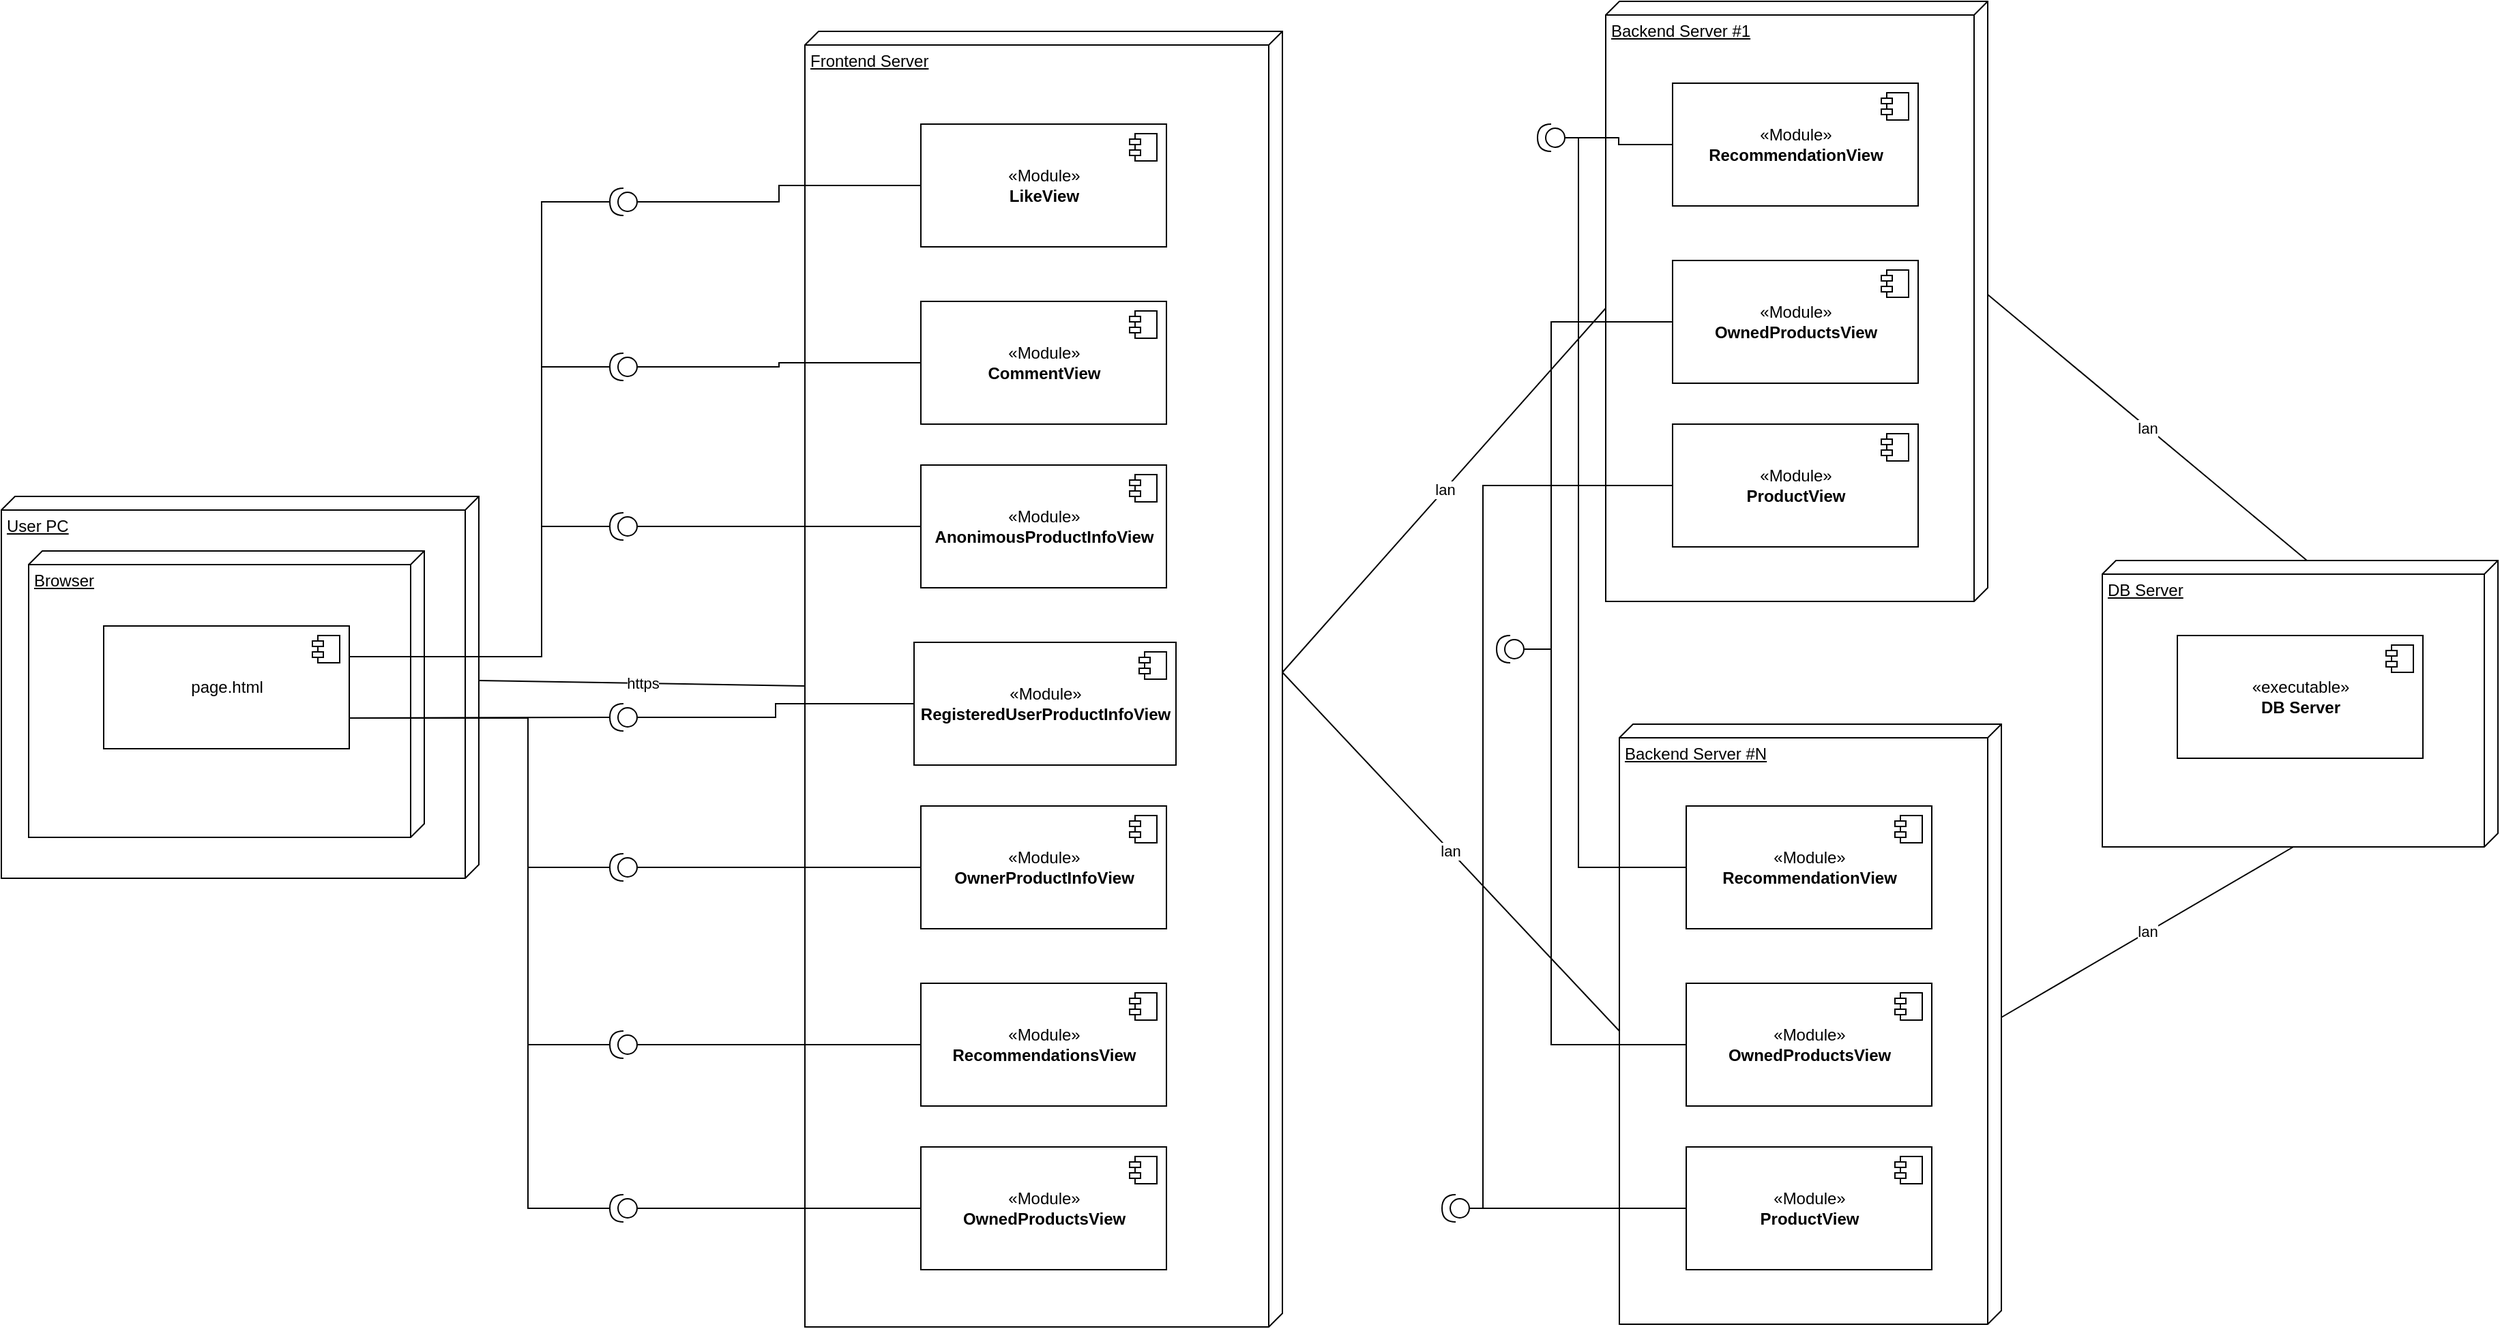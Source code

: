<mxfile version="12.2.0" type="github" pages="1">
  <diagram name="Page-1" id="b5b7bab2-c9e2-2cf4-8b2a-24fd1a2a6d21">
    <mxGraphModel dx="2235" dy="788" grid="1" gridSize="10" guides="1" tooltips="1" connect="1" arrows="1" fold="1" page="1" pageScale="1" pageWidth="827" pageHeight="1169" background="#ffffff" math="0" shadow="0">
      <root>
        <mxCell id="0"/>
        <mxCell id="1" parent="0"/>
        <mxCell id="FcQ-0TDlwSZqqjdX01S9-16" value="Backend Server #1" style="verticalAlign=top;align=left;spacingTop=8;spacingLeft=2;spacingRight=12;shape=cube;size=10;direction=south;fontStyle=4;html=1;" vertex="1" parent="1">
          <mxGeometry x="1000" y="60" width="280" height="440" as="geometry"/>
        </mxCell>
        <mxCell id="oKkt5P_t7uI-S61FeK80-1" value="User PC" style="verticalAlign=top;align=left;spacingTop=8;spacingLeft=2;spacingRight=12;shape=cube;size=10;direction=south;fontStyle=4;html=1;" parent="1" vertex="1">
          <mxGeometry x="-176" y="423" width="350" height="280" as="geometry"/>
        </mxCell>
        <mxCell id="oKkt5P_t7uI-S61FeK80-2" value="Frontend Server" style="verticalAlign=top;align=left;spacingTop=8;spacingLeft=2;spacingRight=12;shape=cube;size=10;direction=south;fontStyle=4;html=1;" parent="1" vertex="1">
          <mxGeometry x="413" y="82" width="350" height="950" as="geometry"/>
        </mxCell>
        <mxCell id="oKkt5P_t7uI-S61FeK80-3" value="Browser" style="verticalAlign=top;align=left;spacingTop=8;spacingLeft=2;spacingRight=12;shape=cube;size=10;direction=south;fontStyle=4;html=1;" parent="1" vertex="1">
          <mxGeometry x="-156" y="463" width="290" height="210" as="geometry"/>
        </mxCell>
        <mxCell id="oKkt5P_t7uI-S61FeK80-4" value="page.html" style="html=1;" parent="1" vertex="1">
          <mxGeometry x="-101" y="518" width="180" height="90" as="geometry"/>
        </mxCell>
        <mxCell id="oKkt5P_t7uI-S61FeK80-5" value="" style="shape=component;jettyWidth=8;jettyHeight=4;" parent="oKkt5P_t7uI-S61FeK80-4" vertex="1">
          <mxGeometry x="1" width="20" height="20" relative="1" as="geometry">
            <mxPoint x="-27" y="7" as="offset"/>
          </mxGeometry>
        </mxCell>
        <mxCell id="oKkt5P_t7uI-S61FeK80-6" value="«Module»&lt;br&gt;&lt;b&gt;LikeView&lt;/b&gt;" style="html=1;" parent="1" vertex="1">
          <mxGeometry x="498" y="150" width="180" height="90" as="geometry"/>
        </mxCell>
        <mxCell id="oKkt5P_t7uI-S61FeK80-7" value="" style="shape=component;jettyWidth=8;jettyHeight=4;" parent="oKkt5P_t7uI-S61FeK80-6" vertex="1">
          <mxGeometry x="1" width="20" height="20" relative="1" as="geometry">
            <mxPoint x="-27" y="7" as="offset"/>
          </mxGeometry>
        </mxCell>
        <mxCell id="oKkt5P_t7uI-S61FeK80-8" value="«Module»&lt;br&gt;&lt;div&gt;&lt;b&gt;CommentView&lt;/b&gt;&lt;br&gt;&lt;/div&gt;" style="html=1;" parent="1" vertex="1">
          <mxGeometry x="498" y="280" width="180" height="90" as="geometry"/>
        </mxCell>
        <mxCell id="oKkt5P_t7uI-S61FeK80-9" value="" style="shape=component;jettyWidth=8;jettyHeight=4;" parent="oKkt5P_t7uI-S61FeK80-8" vertex="1">
          <mxGeometry x="1" width="20" height="20" relative="1" as="geometry">
            <mxPoint x="-27" y="7" as="offset"/>
          </mxGeometry>
        </mxCell>
        <mxCell id="oKkt5P_t7uI-S61FeK80-10" value="&lt;div&gt;«Module»&lt;/div&gt;&lt;b&gt;AnonimousProductInfoView&lt;/b&gt;" style="html=1;" parent="1" vertex="1">
          <mxGeometry x="498" y="400" width="180" height="90" as="geometry"/>
        </mxCell>
        <mxCell id="oKkt5P_t7uI-S61FeK80-11" value="" style="shape=component;jettyWidth=8;jettyHeight=4;" parent="oKkt5P_t7uI-S61FeK80-10" vertex="1">
          <mxGeometry x="1" width="20" height="20" relative="1" as="geometry">
            <mxPoint x="-27" y="7" as="offset"/>
          </mxGeometry>
        </mxCell>
        <mxCell id="oKkt5P_t7uI-S61FeK80-12" value="«Module»&lt;br&gt;&lt;b&gt;RegisteredUserProductInfoView&lt;/b&gt;" style="html=1;" parent="1" vertex="1">
          <mxGeometry x="493" y="530" width="192" height="90" as="geometry"/>
        </mxCell>
        <mxCell id="oKkt5P_t7uI-S61FeK80-13" value="" style="shape=component;jettyWidth=8;jettyHeight=4;" parent="oKkt5P_t7uI-S61FeK80-12" vertex="1">
          <mxGeometry x="1" width="20" height="20" relative="1" as="geometry">
            <mxPoint x="-27" y="7" as="offset"/>
          </mxGeometry>
        </mxCell>
        <mxCell id="oKkt5P_t7uI-S61FeK80-14" value="«Module»&lt;br&gt;&lt;b&gt;OwnerProductInfoView&lt;/b&gt;" style="html=1;" parent="1" vertex="1">
          <mxGeometry x="498" y="650" width="180" height="90" as="geometry"/>
        </mxCell>
        <mxCell id="oKkt5P_t7uI-S61FeK80-15" value="" style="shape=component;jettyWidth=8;jettyHeight=4;" parent="oKkt5P_t7uI-S61FeK80-14" vertex="1">
          <mxGeometry x="1" width="20" height="20" relative="1" as="geometry">
            <mxPoint x="-27" y="7" as="offset"/>
          </mxGeometry>
        </mxCell>
        <mxCell id="oKkt5P_t7uI-S61FeK80-16" value="«Module»&lt;br&gt;&lt;b&gt;RecommendationsView&lt;/b&gt;" style="html=1;" parent="1" vertex="1">
          <mxGeometry x="498" y="780" width="180" height="90" as="geometry"/>
        </mxCell>
        <mxCell id="oKkt5P_t7uI-S61FeK80-17" value="" style="shape=component;jettyWidth=8;jettyHeight=4;" parent="oKkt5P_t7uI-S61FeK80-16" vertex="1">
          <mxGeometry x="1" width="20" height="20" relative="1" as="geometry">
            <mxPoint x="-27" y="7" as="offset"/>
          </mxGeometry>
        </mxCell>
        <mxCell id="oKkt5P_t7uI-S61FeK80-22" value="«Module»&lt;br&gt;&lt;b&gt;OwnedProductsView&lt;/b&gt;" style="html=1;" parent="1" vertex="1">
          <mxGeometry x="498" y="900" width="180" height="90" as="geometry"/>
        </mxCell>
        <mxCell id="oKkt5P_t7uI-S61FeK80-23" value="" style="shape=component;jettyWidth=8;jettyHeight=4;" parent="oKkt5P_t7uI-S61FeK80-22" vertex="1">
          <mxGeometry x="1" width="20" height="20" relative="1" as="geometry">
            <mxPoint x="-27" y="7" as="offset"/>
          </mxGeometry>
        </mxCell>
        <mxCell id="oKkt5P_t7uI-S61FeK80-39" value="DB Server" style="verticalAlign=top;align=left;spacingTop=8;spacingLeft=2;spacingRight=12;shape=cube;size=10;direction=south;fontStyle=4;html=1;" parent="1" vertex="1">
          <mxGeometry x="1364" y="470" width="290" height="210" as="geometry"/>
        </mxCell>
        <mxCell id="oKkt5P_t7uI-S61FeK80-40" value="&lt;div&gt;«executable»&lt;b&gt;&lt;br&gt;&lt;/b&gt;&lt;/div&gt;&lt;div&gt;&lt;b&gt;DB Server&lt;/b&gt;&lt;br&gt;&lt;/div&gt;" style="html=1;" parent="1" vertex="1">
          <mxGeometry x="1419" y="525" width="180" height="90" as="geometry"/>
        </mxCell>
        <mxCell id="oKkt5P_t7uI-S61FeK80-41" value="" style="shape=component;jettyWidth=8;jettyHeight=4;" parent="oKkt5P_t7uI-S61FeK80-40" vertex="1">
          <mxGeometry x="1" width="20" height="20" relative="1" as="geometry">
            <mxPoint x="-27" y="7" as="offset"/>
          </mxGeometry>
        </mxCell>
        <mxCell id="oKkt5P_t7uI-S61FeK80-49" value="«Module»&lt;br&gt;&lt;b&gt;RecommendationView&lt;br&gt;&lt;/b&gt;" style="html=1;" parent="1" vertex="1">
          <mxGeometry x="1049" y="120" width="180" height="90" as="geometry"/>
        </mxCell>
        <mxCell id="oKkt5P_t7uI-S61FeK80-50" value="" style="shape=component;jettyWidth=8;jettyHeight=4;" parent="oKkt5P_t7uI-S61FeK80-49" vertex="1">
          <mxGeometry x="1" width="20" height="20" relative="1" as="geometry">
            <mxPoint x="-27" y="7" as="offset"/>
          </mxGeometry>
        </mxCell>
        <mxCell id="oKkt5P_t7uI-S61FeK80-51" value="«Module»&lt;br&gt;&lt;b&gt;OwnedProductsView&lt;/b&gt;" style="html=1;" parent="1" vertex="1">
          <mxGeometry x="1049" y="250" width="180" height="90" as="geometry"/>
        </mxCell>
        <mxCell id="oKkt5P_t7uI-S61FeK80-52" value="" style="shape=component;jettyWidth=8;jettyHeight=4;" parent="oKkt5P_t7uI-S61FeK80-51" vertex="1">
          <mxGeometry x="1" width="20" height="20" relative="1" as="geometry">
            <mxPoint x="-27" y="7" as="offset"/>
          </mxGeometry>
        </mxCell>
        <mxCell id="oKkt5P_t7uI-S61FeK80-53" value="«Module»&lt;br&gt;&lt;b&gt;ProductView&lt;/b&gt;" style="html=1;" parent="1" vertex="1">
          <mxGeometry x="1049" y="370" width="180" height="90" as="geometry"/>
        </mxCell>
        <mxCell id="oKkt5P_t7uI-S61FeK80-54" value="" style="shape=component;jettyWidth=8;jettyHeight=4;" parent="oKkt5P_t7uI-S61FeK80-53" vertex="1">
          <mxGeometry x="1" width="20" height="20" relative="1" as="geometry">
            <mxPoint x="-27" y="7" as="offset"/>
          </mxGeometry>
        </mxCell>
        <mxCell id="FcQ-0TDlwSZqqjdX01S9-1" value="https" style="endArrow=none;html=1;entryX=0;entryY=0;entryDx=135;entryDy=0;entryPerimeter=0;exitX=0;exitY=0;exitDx=480;exitDy=350;exitPerimeter=0;" edge="1" parent="1" source="oKkt5P_t7uI-S61FeK80-2" target="oKkt5P_t7uI-S61FeK80-1">
          <mxGeometry width="50" height="50" relative="1" as="geometry">
            <mxPoint x="225" y="810" as="sourcePoint"/>
            <mxPoint x="275" y="760" as="targetPoint"/>
          </mxGeometry>
        </mxCell>
        <mxCell id="FcQ-0TDlwSZqqjdX01S9-4" value="lan" style="endArrow=none;html=1;entryX=0;entryY=0;entryDx=470;entryDy=0;entryPerimeter=0;exitX=0;exitY=0;exitDx=225;exitDy=280;exitPerimeter=0;" edge="1" parent="1" source="FcQ-0TDlwSZqqjdX01S9-17" target="oKkt5P_t7uI-S61FeK80-2">
          <mxGeometry width="50" height="50" relative="1" as="geometry">
            <mxPoint x="980" y="712.602" as="sourcePoint"/>
            <mxPoint x="330" y="570" as="targetPoint"/>
          </mxGeometry>
        </mxCell>
        <mxCell id="FcQ-0TDlwSZqqjdX01S9-5" value="lan" style="endArrow=none;html=1;exitX=0;exitY=0;exitDx=225;exitDy=280;exitPerimeter=0;entryX=0;entryY=0;entryDx=470;entryDy=0;entryPerimeter=0;" edge="1" parent="1" source="FcQ-0TDlwSZqqjdX01S9-16" target="oKkt5P_t7uI-S61FeK80-2">
          <mxGeometry width="50" height="50" relative="1" as="geometry">
            <mxPoint x="990" y="285" as="sourcePoint"/>
            <mxPoint x="820" y="270" as="targetPoint"/>
          </mxGeometry>
        </mxCell>
        <mxCell id="FcQ-0TDlwSZqqjdX01S9-6" value="lan" style="endArrow=none;html=1;exitX=0;exitY=0;exitDx=215;exitDy=0;exitPerimeter=0;entryX=0;entryY=0;entryDx=0;entryDy=140;entryPerimeter=0;" edge="1" parent="1" source="FcQ-0TDlwSZqqjdX01S9-16" target="oKkt5P_t7uI-S61FeK80-39">
          <mxGeometry width="50" height="50" relative="1" as="geometry">
            <mxPoint x="1290" y="295" as="sourcePoint"/>
            <mxPoint x="773" y="560.0" as="targetPoint"/>
          </mxGeometry>
        </mxCell>
        <mxCell id="FcQ-0TDlwSZqqjdX01S9-7" value="lan" style="endArrow=none;html=1;entryX=0;entryY=0;entryDx=210;entryDy=150;entryPerimeter=0;exitX=0;exitY=0;exitDx=215;exitDy=0;exitPerimeter=0;" edge="1" parent="1" source="FcQ-0TDlwSZqqjdX01S9-17" target="oKkt5P_t7uI-S61FeK80-39">
          <mxGeometry width="50" height="50" relative="1" as="geometry">
            <mxPoint x="1370" y="780" as="sourcePoint"/>
            <mxPoint x="1524" y="480" as="targetPoint"/>
          </mxGeometry>
        </mxCell>
        <mxCell id="FcQ-0TDlwSZqqjdX01S9-17" value="Backend Server #N" style="verticalAlign=top;align=left;spacingTop=8;spacingLeft=2;spacingRight=12;shape=cube;size=10;direction=south;fontStyle=4;html=1;" vertex="1" parent="1">
          <mxGeometry x="1010" y="590" width="280" height="440" as="geometry"/>
        </mxCell>
        <mxCell id="FcQ-0TDlwSZqqjdX01S9-18" value="«Module»&lt;br&gt;&lt;b&gt;RecommendationView&lt;br&gt;&lt;/b&gt;" style="html=1;" vertex="1" parent="1">
          <mxGeometry x="1059" y="650" width="180" height="90" as="geometry"/>
        </mxCell>
        <mxCell id="FcQ-0TDlwSZqqjdX01S9-19" value="" style="shape=component;jettyWidth=8;jettyHeight=4;" vertex="1" parent="FcQ-0TDlwSZqqjdX01S9-18">
          <mxGeometry x="1" width="20" height="20" relative="1" as="geometry">
            <mxPoint x="-27" y="7" as="offset"/>
          </mxGeometry>
        </mxCell>
        <mxCell id="FcQ-0TDlwSZqqjdX01S9-20" value="«Module»&lt;br&gt;&lt;b&gt;OwnedProductsView&lt;/b&gt;" style="html=1;" vertex="1" parent="1">
          <mxGeometry x="1059" y="780" width="180" height="90" as="geometry"/>
        </mxCell>
        <mxCell id="FcQ-0TDlwSZqqjdX01S9-21" value="" style="shape=component;jettyWidth=8;jettyHeight=4;" vertex="1" parent="FcQ-0TDlwSZqqjdX01S9-20">
          <mxGeometry x="1" width="20" height="20" relative="1" as="geometry">
            <mxPoint x="-27" y="7" as="offset"/>
          </mxGeometry>
        </mxCell>
        <mxCell id="FcQ-0TDlwSZqqjdX01S9-80" style="edgeStyle=orthogonalEdgeStyle;rounded=0;orthogonalLoop=1;jettySize=auto;html=1;exitX=0;exitY=0.5;exitDx=0;exitDy=0;entryX=0;entryY=0.5;entryDx=0;entryDy=0;entryPerimeter=0;endArrow=none;endFill=0;" edge="1" parent="1" source="FcQ-0TDlwSZqqjdX01S9-22" target="FcQ-0TDlwSZqqjdX01S9-52">
          <mxGeometry relative="1" as="geometry"/>
        </mxCell>
        <mxCell id="FcQ-0TDlwSZqqjdX01S9-22" value="«Module»&lt;br&gt;&lt;b&gt;ProductView&lt;/b&gt;" style="html=1;" vertex="1" parent="1">
          <mxGeometry x="1059" y="900" width="180" height="90" as="geometry"/>
        </mxCell>
        <mxCell id="FcQ-0TDlwSZqqjdX01S9-23" value="" style="shape=component;jettyWidth=8;jettyHeight=4;" vertex="1" parent="FcQ-0TDlwSZqqjdX01S9-22">
          <mxGeometry x="1" width="20" height="20" relative="1" as="geometry">
            <mxPoint x="-27" y="7" as="offset"/>
          </mxGeometry>
        </mxCell>
        <mxCell id="FcQ-0TDlwSZqqjdX01S9-69" style="edgeStyle=orthogonalEdgeStyle;rounded=0;orthogonalLoop=1;jettySize=auto;html=1;exitX=0;exitY=0.5;exitDx=0;exitDy=0;exitPerimeter=0;entryX=0;entryY=0.5;entryDx=0;entryDy=0;endArrow=none;endFill=0;" edge="1" parent="1" source="FcQ-0TDlwSZqqjdX01S9-46" target="oKkt5P_t7uI-S61FeK80-22">
          <mxGeometry relative="1" as="geometry"/>
        </mxCell>
        <mxCell id="FcQ-0TDlwSZqqjdX01S9-70" style="edgeStyle=orthogonalEdgeStyle;rounded=0;orthogonalLoop=1;jettySize=auto;html=1;exitX=1;exitY=0.5;exitDx=0;exitDy=0;exitPerimeter=0;entryX=1;entryY=0.75;entryDx=0;entryDy=0;endArrow=none;endFill=0;" edge="1" parent="1" source="FcQ-0TDlwSZqqjdX01S9-46" target="oKkt5P_t7uI-S61FeK80-4">
          <mxGeometry relative="1" as="geometry">
            <Array as="points">
              <mxPoint x="210" y="945"/>
              <mxPoint x="210" y="586"/>
            </Array>
          </mxGeometry>
        </mxCell>
        <mxCell id="FcQ-0TDlwSZqqjdX01S9-46" value="" style="shape=providedRequiredInterface;html=1;verticalLabelPosition=bottom;rotation=-180;" vertex="1" parent="1">
          <mxGeometry x="270" y="935" width="20" height="20" as="geometry"/>
        </mxCell>
        <mxCell id="FcQ-0TDlwSZqqjdX01S9-67" style="edgeStyle=orthogonalEdgeStyle;rounded=0;orthogonalLoop=1;jettySize=auto;html=1;exitX=1;exitY=0.5;exitDx=0;exitDy=0;exitPerimeter=0;entryX=1;entryY=0.75;entryDx=0;entryDy=0;endArrow=none;endFill=0;" edge="1" parent="1" source="FcQ-0TDlwSZqqjdX01S9-47" target="oKkt5P_t7uI-S61FeK80-4">
          <mxGeometry relative="1" as="geometry">
            <Array as="points">
              <mxPoint x="210" y="825"/>
              <mxPoint x="210" y="586"/>
            </Array>
          </mxGeometry>
        </mxCell>
        <mxCell id="FcQ-0TDlwSZqqjdX01S9-68" style="edgeStyle=orthogonalEdgeStyle;rounded=0;orthogonalLoop=1;jettySize=auto;html=1;exitX=0;exitY=0.5;exitDx=0;exitDy=0;exitPerimeter=0;entryX=0;entryY=0.5;entryDx=0;entryDy=0;endArrow=none;endFill=0;" edge="1" parent="1" source="FcQ-0TDlwSZqqjdX01S9-47" target="oKkt5P_t7uI-S61FeK80-16">
          <mxGeometry relative="1" as="geometry"/>
        </mxCell>
        <mxCell id="FcQ-0TDlwSZqqjdX01S9-47" value="" style="shape=providedRequiredInterface;html=1;verticalLabelPosition=bottom;rotation=-180;" vertex="1" parent="1">
          <mxGeometry x="270" y="815" width="20" height="20" as="geometry"/>
        </mxCell>
        <mxCell id="FcQ-0TDlwSZqqjdX01S9-65" style="edgeStyle=orthogonalEdgeStyle;rounded=0;orthogonalLoop=1;jettySize=auto;html=1;exitX=1;exitY=0.5;exitDx=0;exitDy=0;exitPerimeter=0;entryX=1;entryY=0.75;entryDx=0;entryDy=0;endArrow=none;endFill=0;" edge="1" parent="1" source="FcQ-0TDlwSZqqjdX01S9-48" target="oKkt5P_t7uI-S61FeK80-4">
          <mxGeometry relative="1" as="geometry">
            <Array as="points">
              <mxPoint x="210" y="695"/>
              <mxPoint x="210" y="586"/>
            </Array>
          </mxGeometry>
        </mxCell>
        <mxCell id="FcQ-0TDlwSZqqjdX01S9-66" style="edgeStyle=orthogonalEdgeStyle;rounded=0;orthogonalLoop=1;jettySize=auto;html=1;exitX=0;exitY=0.5;exitDx=0;exitDy=0;exitPerimeter=0;entryX=0;entryY=0.5;entryDx=0;entryDy=0;endArrow=none;endFill=0;" edge="1" parent="1" source="FcQ-0TDlwSZqqjdX01S9-48" target="oKkt5P_t7uI-S61FeK80-14">
          <mxGeometry relative="1" as="geometry"/>
        </mxCell>
        <mxCell id="FcQ-0TDlwSZqqjdX01S9-48" value="" style="shape=providedRequiredInterface;html=1;verticalLabelPosition=bottom;rotation=-180;" vertex="1" parent="1">
          <mxGeometry x="270" y="685" width="20" height="20" as="geometry"/>
        </mxCell>
        <mxCell id="FcQ-0TDlwSZqqjdX01S9-63" style="edgeStyle=orthogonalEdgeStyle;rounded=0;orthogonalLoop=1;jettySize=auto;html=1;exitX=1;exitY=0.5;exitDx=0;exitDy=0;exitPerimeter=0;entryX=1;entryY=0.75;entryDx=0;entryDy=0;endArrow=none;endFill=0;" edge="1" parent="1" source="FcQ-0TDlwSZqqjdX01S9-49" target="oKkt5P_t7uI-S61FeK80-4">
          <mxGeometry relative="1" as="geometry">
            <Array as="points">
              <mxPoint x="270" y="586"/>
            </Array>
          </mxGeometry>
        </mxCell>
        <mxCell id="FcQ-0TDlwSZqqjdX01S9-64" style="edgeStyle=orthogonalEdgeStyle;rounded=0;orthogonalLoop=1;jettySize=auto;html=1;exitX=0;exitY=0.5;exitDx=0;exitDy=0;exitPerimeter=0;entryX=0;entryY=0.5;entryDx=0;entryDy=0;endArrow=none;endFill=0;" edge="1" parent="1" source="FcQ-0TDlwSZqqjdX01S9-49" target="oKkt5P_t7uI-S61FeK80-12">
          <mxGeometry relative="1" as="geometry"/>
        </mxCell>
        <mxCell id="FcQ-0TDlwSZqqjdX01S9-49" value="" style="shape=providedRequiredInterface;html=1;verticalLabelPosition=bottom;rotation=-180;" vertex="1" parent="1">
          <mxGeometry x="270" y="575" width="20" height="20" as="geometry"/>
        </mxCell>
        <mxCell id="FcQ-0TDlwSZqqjdX01S9-61" style="edgeStyle=orthogonalEdgeStyle;rounded=0;orthogonalLoop=1;jettySize=auto;html=1;exitX=0;exitY=0.5;exitDx=0;exitDy=0;exitPerimeter=0;entryX=0;entryY=0.5;entryDx=0;entryDy=0;endArrow=none;endFill=0;" edge="1" parent="1" source="FcQ-0TDlwSZqqjdX01S9-50" target="oKkt5P_t7uI-S61FeK80-10">
          <mxGeometry relative="1" as="geometry"/>
        </mxCell>
        <mxCell id="FcQ-0TDlwSZqqjdX01S9-62" style="edgeStyle=orthogonalEdgeStyle;rounded=0;orthogonalLoop=1;jettySize=auto;html=1;exitX=1;exitY=0.5;exitDx=0;exitDy=0;exitPerimeter=0;entryX=1;entryY=0.25;entryDx=0;entryDy=0;endArrow=none;endFill=0;" edge="1" parent="1" source="FcQ-0TDlwSZqqjdX01S9-50" target="oKkt5P_t7uI-S61FeK80-4">
          <mxGeometry relative="1" as="geometry">
            <Array as="points">
              <mxPoint x="220" y="445"/>
              <mxPoint x="220" y="541"/>
            </Array>
          </mxGeometry>
        </mxCell>
        <mxCell id="FcQ-0TDlwSZqqjdX01S9-50" value="" style="shape=providedRequiredInterface;html=1;verticalLabelPosition=bottom;rotation=-180;" vertex="1" parent="1">
          <mxGeometry x="270" y="435" width="20" height="20" as="geometry"/>
        </mxCell>
        <mxCell id="FcQ-0TDlwSZqqjdX01S9-59" style="edgeStyle=orthogonalEdgeStyle;rounded=0;orthogonalLoop=1;jettySize=auto;html=1;exitX=0;exitY=0.5;exitDx=0;exitDy=0;exitPerimeter=0;entryX=0;entryY=0.5;entryDx=0;entryDy=0;endArrow=none;endFill=0;" edge="1" parent="1" source="FcQ-0TDlwSZqqjdX01S9-51" target="oKkt5P_t7uI-S61FeK80-8">
          <mxGeometry relative="1" as="geometry"/>
        </mxCell>
        <mxCell id="FcQ-0TDlwSZqqjdX01S9-60" style="edgeStyle=orthogonalEdgeStyle;rounded=0;orthogonalLoop=1;jettySize=auto;html=1;exitX=1;exitY=0.5;exitDx=0;exitDy=0;exitPerimeter=0;entryX=1;entryY=0.25;entryDx=0;entryDy=0;endArrow=none;endFill=0;" edge="1" parent="1" source="FcQ-0TDlwSZqqjdX01S9-51" target="oKkt5P_t7uI-S61FeK80-4">
          <mxGeometry relative="1" as="geometry">
            <Array as="points">
              <mxPoint x="220" y="328"/>
              <mxPoint x="220" y="541"/>
            </Array>
          </mxGeometry>
        </mxCell>
        <mxCell id="FcQ-0TDlwSZqqjdX01S9-51" value="" style="shape=providedRequiredInterface;html=1;verticalLabelPosition=bottom;rotation=-180;" vertex="1" parent="1">
          <mxGeometry x="270" y="318" width="20" height="20" as="geometry"/>
        </mxCell>
        <mxCell id="FcQ-0TDlwSZqqjdX01S9-81" style="edgeStyle=orthogonalEdgeStyle;rounded=0;orthogonalLoop=1;jettySize=auto;html=1;exitX=0;exitY=0.5;exitDx=0;exitDy=0;exitPerimeter=0;entryX=0;entryY=0.5;entryDx=0;entryDy=0;endArrow=none;endFill=0;" edge="1" parent="1" source="FcQ-0TDlwSZqqjdX01S9-52" target="oKkt5P_t7uI-S61FeK80-53">
          <mxGeometry relative="1" as="geometry">
            <Array as="points">
              <mxPoint x="910" y="945"/>
              <mxPoint x="910" y="415"/>
            </Array>
          </mxGeometry>
        </mxCell>
        <mxCell id="FcQ-0TDlwSZqqjdX01S9-52" value="" style="shape=providedRequiredInterface;html=1;verticalLabelPosition=bottom;rotation=-180;" vertex="1" parent="1">
          <mxGeometry x="880" y="935" width="20" height="20" as="geometry"/>
        </mxCell>
        <mxCell id="FcQ-0TDlwSZqqjdX01S9-57" style="edgeStyle=orthogonalEdgeStyle;rounded=0;orthogonalLoop=1;jettySize=auto;html=1;exitX=0;exitY=0.5;exitDx=0;exitDy=0;exitPerimeter=0;entryX=0;entryY=0.5;entryDx=0;entryDy=0;endArrow=none;endFill=0;" edge="1" parent="1" source="FcQ-0TDlwSZqqjdX01S9-53" target="oKkt5P_t7uI-S61FeK80-6">
          <mxGeometry relative="1" as="geometry"/>
        </mxCell>
        <mxCell id="FcQ-0TDlwSZqqjdX01S9-58" style="edgeStyle=orthogonalEdgeStyle;rounded=0;orthogonalLoop=1;jettySize=auto;html=1;exitX=1;exitY=0.5;exitDx=0;exitDy=0;exitPerimeter=0;entryX=1;entryY=0.25;entryDx=0;entryDy=0;endArrow=none;endFill=0;" edge="1" parent="1" source="FcQ-0TDlwSZqqjdX01S9-53" target="oKkt5P_t7uI-S61FeK80-4">
          <mxGeometry relative="1" as="geometry">
            <Array as="points">
              <mxPoint x="220" y="207"/>
              <mxPoint x="220" y="541"/>
            </Array>
          </mxGeometry>
        </mxCell>
        <mxCell id="FcQ-0TDlwSZqqjdX01S9-53" value="" style="shape=providedRequiredInterface;html=1;verticalLabelPosition=bottom;rotation=-180;" vertex="1" parent="1">
          <mxGeometry x="270" y="197" width="20" height="20" as="geometry"/>
        </mxCell>
        <mxCell id="FcQ-0TDlwSZqqjdX01S9-76" style="edgeStyle=orthogonalEdgeStyle;rounded=0;orthogonalLoop=1;jettySize=auto;html=1;exitX=0;exitY=0.5;exitDx=0;exitDy=0;exitPerimeter=0;entryX=0;entryY=0.5;entryDx=0;entryDy=0;endArrow=none;endFill=0;" edge="1" parent="1" source="FcQ-0TDlwSZqqjdX01S9-54" target="oKkt5P_t7uI-S61FeK80-49">
          <mxGeometry relative="1" as="geometry"/>
        </mxCell>
        <mxCell id="FcQ-0TDlwSZqqjdX01S9-77" style="edgeStyle=orthogonalEdgeStyle;rounded=0;orthogonalLoop=1;jettySize=auto;html=1;exitX=0;exitY=0.5;exitDx=0;exitDy=0;exitPerimeter=0;entryX=0;entryY=0.5;entryDx=0;entryDy=0;endArrow=none;endFill=0;" edge="1" parent="1" source="FcQ-0TDlwSZqqjdX01S9-54" target="FcQ-0TDlwSZqqjdX01S9-18">
          <mxGeometry relative="1" as="geometry">
            <Array as="points">
              <mxPoint x="980" y="160"/>
              <mxPoint x="980" y="695"/>
            </Array>
          </mxGeometry>
        </mxCell>
        <mxCell id="FcQ-0TDlwSZqqjdX01S9-54" value="" style="shape=providedRequiredInterface;html=1;verticalLabelPosition=bottom;rotation=-180;" vertex="1" parent="1">
          <mxGeometry x="950" y="150" width="20" height="20" as="geometry"/>
        </mxCell>
        <mxCell id="FcQ-0TDlwSZqqjdX01S9-78" style="edgeStyle=orthogonalEdgeStyle;rounded=0;orthogonalLoop=1;jettySize=auto;html=1;exitX=0;exitY=0.5;exitDx=0;exitDy=0;exitPerimeter=0;entryX=0;entryY=0.5;entryDx=0;entryDy=0;endArrow=none;endFill=0;" edge="1" parent="1" source="FcQ-0TDlwSZqqjdX01S9-75" target="oKkt5P_t7uI-S61FeK80-51">
          <mxGeometry relative="1" as="geometry">
            <Array as="points">
              <mxPoint x="960" y="535"/>
              <mxPoint x="960" y="295"/>
            </Array>
          </mxGeometry>
        </mxCell>
        <mxCell id="FcQ-0TDlwSZqqjdX01S9-79" style="edgeStyle=orthogonalEdgeStyle;rounded=0;orthogonalLoop=1;jettySize=auto;html=1;exitX=0;exitY=0.5;exitDx=0;exitDy=0;exitPerimeter=0;entryX=0;entryY=0.5;entryDx=0;entryDy=0;endArrow=none;endFill=0;" edge="1" parent="1" source="FcQ-0TDlwSZqqjdX01S9-75" target="FcQ-0TDlwSZqqjdX01S9-20">
          <mxGeometry relative="1" as="geometry">
            <Array as="points">
              <mxPoint x="960" y="535"/>
              <mxPoint x="960" y="825"/>
            </Array>
          </mxGeometry>
        </mxCell>
        <mxCell id="FcQ-0TDlwSZqqjdX01S9-75" value="" style="shape=providedRequiredInterface;html=1;verticalLabelPosition=bottom;rotation=-180;" vertex="1" parent="1">
          <mxGeometry x="920" y="525" width="20" height="20" as="geometry"/>
        </mxCell>
      </root>
    </mxGraphModel>
  </diagram>
</mxfile>
